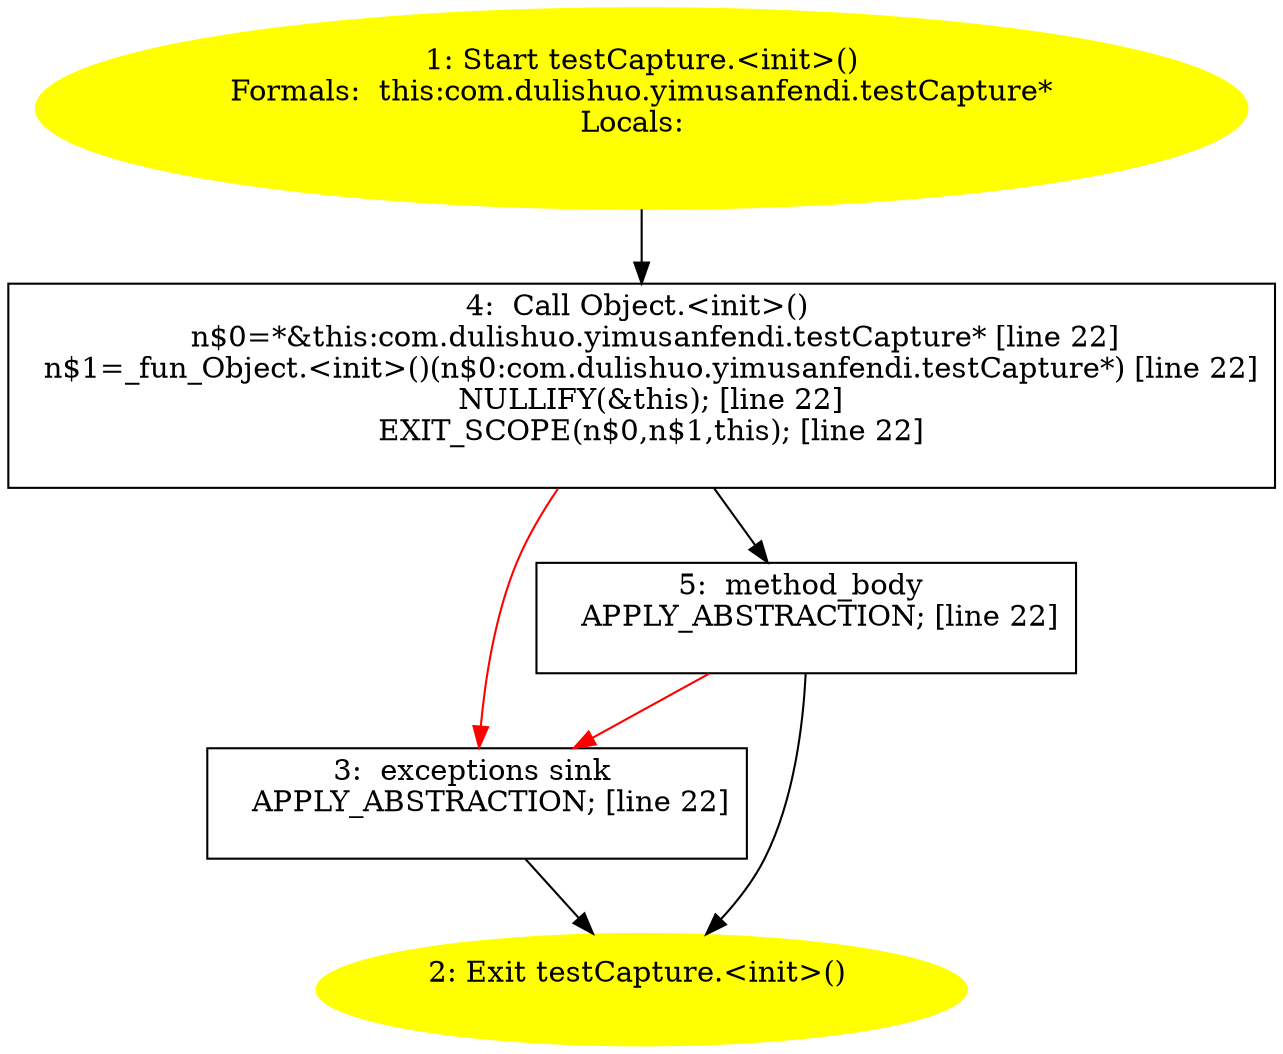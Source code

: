 /* @generated */
digraph cfg {
"com.dulishuo.yimusanfendi.testCapture.<init>().861bb2f0b97cf8e05581420c201867ff_1" [label="1: Start testCapture.<init>()\nFormals:  this:com.dulishuo.yimusanfendi.testCapture*\nLocals:  \n  " color=yellow style=filled]
	

	 "com.dulishuo.yimusanfendi.testCapture.<init>().861bb2f0b97cf8e05581420c201867ff_1" -> "com.dulishuo.yimusanfendi.testCapture.<init>().861bb2f0b97cf8e05581420c201867ff_4" ;
"com.dulishuo.yimusanfendi.testCapture.<init>().861bb2f0b97cf8e05581420c201867ff_2" [label="2: Exit testCapture.<init>() \n  " color=yellow style=filled]
	

"com.dulishuo.yimusanfendi.testCapture.<init>().861bb2f0b97cf8e05581420c201867ff_3" [label="3:  exceptions sink \n   APPLY_ABSTRACTION; [line 22]\n " shape="box"]
	

	 "com.dulishuo.yimusanfendi.testCapture.<init>().861bb2f0b97cf8e05581420c201867ff_3" -> "com.dulishuo.yimusanfendi.testCapture.<init>().861bb2f0b97cf8e05581420c201867ff_2" ;
"com.dulishuo.yimusanfendi.testCapture.<init>().861bb2f0b97cf8e05581420c201867ff_4" [label="4:  Call Object.<init>() \n   n$0=*&this:com.dulishuo.yimusanfendi.testCapture* [line 22]\n  n$1=_fun_Object.<init>()(n$0:com.dulishuo.yimusanfendi.testCapture*) [line 22]\n  NULLIFY(&this); [line 22]\n  EXIT_SCOPE(n$0,n$1,this); [line 22]\n " shape="box"]
	

	 "com.dulishuo.yimusanfendi.testCapture.<init>().861bb2f0b97cf8e05581420c201867ff_4" -> "com.dulishuo.yimusanfendi.testCapture.<init>().861bb2f0b97cf8e05581420c201867ff_5" ;
	 "com.dulishuo.yimusanfendi.testCapture.<init>().861bb2f0b97cf8e05581420c201867ff_4" -> "com.dulishuo.yimusanfendi.testCapture.<init>().861bb2f0b97cf8e05581420c201867ff_3" [color="red" ];
"com.dulishuo.yimusanfendi.testCapture.<init>().861bb2f0b97cf8e05581420c201867ff_5" [label="5:  method_body \n   APPLY_ABSTRACTION; [line 22]\n " shape="box"]
	

	 "com.dulishuo.yimusanfendi.testCapture.<init>().861bb2f0b97cf8e05581420c201867ff_5" -> "com.dulishuo.yimusanfendi.testCapture.<init>().861bb2f0b97cf8e05581420c201867ff_2" ;
	 "com.dulishuo.yimusanfendi.testCapture.<init>().861bb2f0b97cf8e05581420c201867ff_5" -> "com.dulishuo.yimusanfendi.testCapture.<init>().861bb2f0b97cf8e05581420c201867ff_3" [color="red" ];
}
